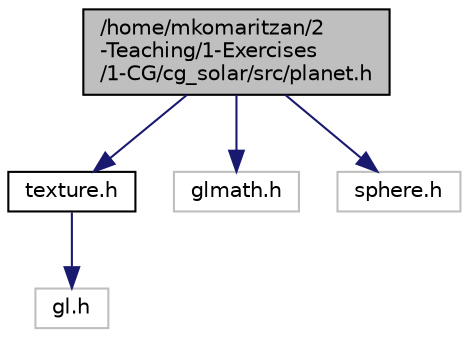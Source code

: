 digraph "/home/mkomaritzan/2-Teaching/1-Exercises/1-CG/cg_solar/src/planet.h"
{
  edge [fontname="Helvetica",fontsize="10",labelfontname="Helvetica",labelfontsize="10"];
  node [fontname="Helvetica",fontsize="10",shape=record];
  Node0 [label="/home/mkomaritzan/2\l-Teaching/1-Exercises\l/1-CG/cg_solar/src/planet.h",height=0.2,width=0.4,color="black", fillcolor="grey75", style="filled", fontcolor="black"];
  Node0 -> Node1 [color="midnightblue",fontsize="10",style="solid",fontname="Helvetica"];
  Node1 [label="texture.h",height=0.2,width=0.4,color="black", fillcolor="white", style="filled",URL="$texture_8h.html"];
  Node1 -> Node2 [color="midnightblue",fontsize="10",style="solid",fontname="Helvetica"];
  Node2 [label="gl.h",height=0.2,width=0.4,color="grey75", fillcolor="white", style="filled"];
  Node0 -> Node3 [color="midnightblue",fontsize="10",style="solid",fontname="Helvetica"];
  Node3 [label="glmath.h",height=0.2,width=0.4,color="grey75", fillcolor="white", style="filled"];
  Node0 -> Node4 [color="midnightblue",fontsize="10",style="solid",fontname="Helvetica"];
  Node4 [label="sphere.h",height=0.2,width=0.4,color="grey75", fillcolor="white", style="filled"];
}
